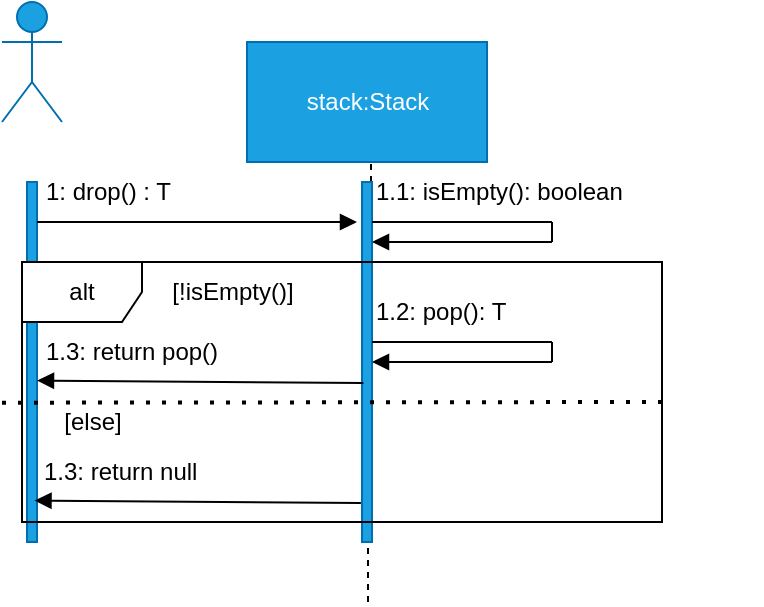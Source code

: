 <mxfile version="22.0.3" type="device">
  <diagram name="Page-1" id="hqzfzX1RxmWnnn2Tod_g">
    <mxGraphModel dx="989" dy="534" grid="1" gridSize="10" guides="1" tooltips="1" connect="1" arrows="1" fold="1" page="1" pageScale="1" pageWidth="850" pageHeight="1100" math="0" shadow="0">
      <root>
        <mxCell id="0" />
        <mxCell id="1" parent="0" />
        <mxCell id="1I_2qR1qmit_H8bqgxco-1" value="Actor" style="shape=umlActor;verticalLabelPosition=bottom;verticalAlign=top;html=1;fillColor=#1ba1e2;fontColor=#ffffff;strokeColor=#006EAF;" vertex="1" parent="1">
          <mxGeometry x="80" y="110" width="30" height="60" as="geometry" />
        </mxCell>
        <mxCell id="1I_2qR1qmit_H8bqgxco-2" value="" style="html=1;points=[];perimeter=orthogonalPerimeter;fillColor=#1ba1e2;fontColor=#ffffff;strokeColor=#006EAF;" vertex="1" parent="1">
          <mxGeometry x="92.5" y="200" width="5" height="180" as="geometry" />
        </mxCell>
        <mxCell id="1I_2qR1qmit_H8bqgxco-3" value="" style="html=1;verticalAlign=bottom;labelBackgroundColor=none;endArrow=block;endFill=1;" edge="1" parent="1">
          <mxGeometry width="160" relative="1" as="geometry">
            <mxPoint x="97.5" y="220" as="sourcePoint" />
            <mxPoint x="257.5" y="220" as="targetPoint" />
          </mxGeometry>
        </mxCell>
        <mxCell id="1I_2qR1qmit_H8bqgxco-4" value="1: drop() : T" style="text;html=1;strokeColor=none;fillColor=none;align=left;verticalAlign=middle;whiteSpace=wrap;rounded=0;" vertex="1" parent="1">
          <mxGeometry x="100" y="190" width="160" height="30" as="geometry" />
        </mxCell>
        <mxCell id="1I_2qR1qmit_H8bqgxco-6" value="" style="endArrow=none;dashed=1;html=1;startArrow=none;" edge="1" parent="1" source="1I_2qR1qmit_H8bqgxco-8">
          <mxGeometry width="50" height="50" relative="1" as="geometry">
            <mxPoint x="264.5" y="730" as="sourcePoint" />
            <mxPoint x="264.5" y="190" as="targetPoint" />
          </mxGeometry>
        </mxCell>
        <mxCell id="1I_2qR1qmit_H8bqgxco-7" value="" style="endArrow=none;dashed=1;html=1;" edge="1" parent="1" target="1I_2qR1qmit_H8bqgxco-8">
          <mxGeometry width="50" height="50" relative="1" as="geometry">
            <mxPoint x="263" y="410" as="sourcePoint" />
            <mxPoint x="264.5" y="190" as="targetPoint" />
          </mxGeometry>
        </mxCell>
        <mxCell id="1I_2qR1qmit_H8bqgxco-8" value="" style="html=1;points=[];perimeter=orthogonalPerimeter;fillColor=#1ba1e2;fontColor=#ffffff;strokeColor=#006EAF;" vertex="1" parent="1">
          <mxGeometry x="260" y="200" width="5" height="180" as="geometry" />
        </mxCell>
        <mxCell id="1I_2qR1qmit_H8bqgxco-9" value="stack:Stack" style="rounded=0;whiteSpace=wrap;html=1;fillColor=#1ba1e2;fontColor=#ffffff;strokeColor=#006EAF;" vertex="1" parent="1">
          <mxGeometry x="202.5" y="130" width="120" height="60" as="geometry" />
        </mxCell>
        <mxCell id="1I_2qR1qmit_H8bqgxco-17" value="1.2: pop(): T" style="text;html=1;strokeColor=none;fillColor=none;align=left;verticalAlign=middle;whiteSpace=wrap;rounded=0;" vertex="1" parent="1">
          <mxGeometry x="265" y="250" width="195" height="30" as="geometry" />
        </mxCell>
        <mxCell id="1I_2qR1qmit_H8bqgxco-19" value="alt" style="shape=umlFrame;whiteSpace=wrap;html=1;pointerEvents=0;" vertex="1" parent="1">
          <mxGeometry x="90" y="240" width="320" height="130" as="geometry" />
        </mxCell>
        <mxCell id="1I_2qR1qmit_H8bqgxco-20" value="[!isEmpty()]" style="text;html=1;align=center;verticalAlign=middle;resizable=0;points=[];autosize=1;strokeColor=none;fillColor=none;" vertex="1" parent="1">
          <mxGeometry x="155" y="240" width="80" height="30" as="geometry" />
        </mxCell>
        <mxCell id="1I_2qR1qmit_H8bqgxco-21" value="" style="endArrow=none;dashed=1;html=1;dashPattern=1 3;strokeWidth=2;rounded=0;" edge="1" parent="1">
          <mxGeometry width="50" height="50" relative="1" as="geometry">
            <mxPoint x="80" y="310.34" as="sourcePoint" />
            <mxPoint x="410" y="310" as="targetPoint" />
          </mxGeometry>
        </mxCell>
        <mxCell id="1I_2qR1qmit_H8bqgxco-23" value="[else]" style="text;html=1;align=center;verticalAlign=middle;resizable=0;points=[];autosize=1;strokeColor=none;fillColor=none;" vertex="1" parent="1">
          <mxGeometry x="100" y="305" width="50" height="30" as="geometry" />
        </mxCell>
        <mxCell id="1I_2qR1qmit_H8bqgxco-28" value="1.1: isEmpty(): boolean&amp;nbsp;" style="text;html=1;strokeColor=none;fillColor=none;align=left;verticalAlign=middle;whiteSpace=wrap;rounded=0;" vertex="1" parent="1">
          <mxGeometry x="265" y="190" width="195" height="30" as="geometry" />
        </mxCell>
        <mxCell id="1I_2qR1qmit_H8bqgxco-31" value="" style="html=1;verticalAlign=bottom;labelBackgroundColor=none;endArrow=block;endFill=1;rounded=0;" edge="1" parent="1">
          <mxGeometry width="160" relative="1" as="geometry">
            <mxPoint x="355" y="230" as="sourcePoint" />
            <mxPoint x="265.0" y="230" as="targetPoint" />
          </mxGeometry>
        </mxCell>
        <mxCell id="1I_2qR1qmit_H8bqgxco-32" value="" style="endArrow=none;html=1;rounded=0;" edge="1" parent="1">
          <mxGeometry width="50" height="50" relative="1" as="geometry">
            <mxPoint x="265.0" y="220" as="sourcePoint" />
            <mxPoint x="355" y="220" as="targetPoint" />
          </mxGeometry>
        </mxCell>
        <mxCell id="1I_2qR1qmit_H8bqgxco-33" value="" style="endArrow=none;html=1;rounded=0;" edge="1" parent="1">
          <mxGeometry width="50" height="50" relative="1" as="geometry">
            <mxPoint x="355" y="230" as="sourcePoint" />
            <mxPoint x="355" y="220" as="targetPoint" />
            <Array as="points" />
          </mxGeometry>
        </mxCell>
        <mxCell id="1I_2qR1qmit_H8bqgxco-34" value="" style="html=1;verticalAlign=bottom;labelBackgroundColor=none;endArrow=block;endFill=1;rounded=0;" edge="1" parent="1">
          <mxGeometry width="160" relative="1" as="geometry">
            <mxPoint x="355" y="290" as="sourcePoint" />
            <mxPoint x="265.0" y="290" as="targetPoint" />
          </mxGeometry>
        </mxCell>
        <mxCell id="1I_2qR1qmit_H8bqgxco-35" value="" style="endArrow=none;html=1;rounded=0;" edge="1" parent="1">
          <mxGeometry width="50" height="50" relative="1" as="geometry">
            <mxPoint x="265.0" y="280" as="sourcePoint" />
            <mxPoint x="355" y="280" as="targetPoint" />
          </mxGeometry>
        </mxCell>
        <mxCell id="1I_2qR1qmit_H8bqgxco-36" value="" style="endArrow=none;html=1;rounded=0;" edge="1" parent="1">
          <mxGeometry width="50" height="50" relative="1" as="geometry">
            <mxPoint x="355" y="290" as="sourcePoint" />
            <mxPoint x="355" y="280" as="targetPoint" />
            <Array as="points" />
          </mxGeometry>
        </mxCell>
        <mxCell id="1I_2qR1qmit_H8bqgxco-37" value="1.3: return pop()" style="text;html=1;strokeColor=none;fillColor=none;align=left;verticalAlign=middle;whiteSpace=wrap;rounded=0;" vertex="1" parent="1">
          <mxGeometry x="100" y="270" width="195" height="30" as="geometry" />
        </mxCell>
        <mxCell id="1I_2qR1qmit_H8bqgxco-38" value="" style="html=1;verticalAlign=bottom;labelBackgroundColor=none;endArrow=block;endFill=1;rounded=0;exitX=0.824;exitY=1.016;exitDx=0;exitDy=0;exitPerimeter=0;" edge="1" parent="1" source="1I_2qR1qmit_H8bqgxco-37">
          <mxGeometry width="160" relative="1" as="geometry">
            <mxPoint x="187.5" y="299.31" as="sourcePoint" />
            <mxPoint x="97.5" y="299.31" as="targetPoint" />
          </mxGeometry>
        </mxCell>
        <mxCell id="1I_2qR1qmit_H8bqgxco-39" value="1.3: return null" style="text;html=1;strokeColor=none;fillColor=none;align=left;verticalAlign=middle;whiteSpace=wrap;rounded=0;" vertex="1" parent="1">
          <mxGeometry x="98.75" y="330" width="195" height="30" as="geometry" />
        </mxCell>
        <mxCell id="1I_2qR1qmit_H8bqgxco-40" value="" style="html=1;verticalAlign=bottom;labelBackgroundColor=none;endArrow=block;endFill=1;rounded=0;exitX=0.824;exitY=1.016;exitDx=0;exitDy=0;exitPerimeter=0;" edge="1" parent="1" source="1I_2qR1qmit_H8bqgxco-39">
          <mxGeometry width="160" relative="1" as="geometry">
            <mxPoint x="186.25" y="359.31" as="sourcePoint" />
            <mxPoint x="96.25" y="359.31" as="targetPoint" />
          </mxGeometry>
        </mxCell>
      </root>
    </mxGraphModel>
  </diagram>
</mxfile>
